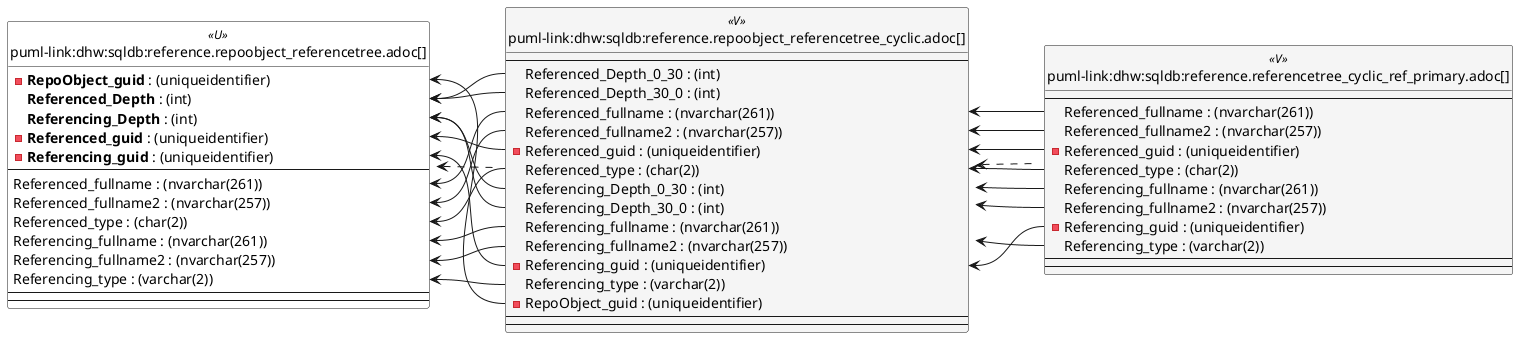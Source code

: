@startuml
left to right direction
'top to bottom direction
hide circle
'avoide "." issues:
set namespaceSeparator none


skinparam class {
  BackgroundColor White
  BackgroundColor<<FN>> Yellow
  BackgroundColor<<FS>> Yellow
  BackgroundColor<<FT>> LightGray
  BackgroundColor<<IF>> Yellow
  BackgroundColor<<IS>> Yellow
  BackgroundColor<<P>> Aqua
  BackgroundColor<<PC>> Aqua
  BackgroundColor<<SN>> Yellow
  BackgroundColor<<SO>> SlateBlue
  BackgroundColor<<TF>> LightGray
  BackgroundColor<<TR>> Tomato
  BackgroundColor<<U>> White
  BackgroundColor<<V>> WhiteSmoke
  BackgroundColor<<X>> Aqua
  BackgroundColor<<external>> AliceBlue
}


entity "puml-link:dhw:sqldb:reference.referencetree_cyclic_ref_primary.adoc[]" as reference.ReferenceTree_cyclic_ref_primary << V >> {
  --
  Referenced_fullname : (nvarchar(261))
  Referenced_fullname2 : (nvarchar(257))
  - Referenced_guid : (uniqueidentifier)
  Referenced_type : (char(2))
  Referencing_fullname : (nvarchar(261))
  Referencing_fullname2 : (nvarchar(257))
  - Referencing_guid : (uniqueidentifier)
  Referencing_type : (varchar(2))
  --
  --
}

entity "puml-link:dhw:sqldb:reference.repoobject_referencetree.adoc[]" as reference.RepoObject_ReferenceTree << U >> {
  - **RepoObject_guid** : (uniqueidentifier)
  **Referenced_Depth** : (int)
  **Referencing_Depth** : (int)
  - **Referenced_guid** : (uniqueidentifier)
  - **Referencing_guid** : (uniqueidentifier)
  --
  Referenced_fullname : (nvarchar(261))
  Referenced_fullname2 : (nvarchar(257))
  Referenced_type : (char(2))
  Referencing_fullname : (nvarchar(261))
  Referencing_fullname2 : (nvarchar(257))
  Referencing_type : (varchar(2))
  --
  --
}

entity "puml-link:dhw:sqldb:reference.repoobject_referencetree_cyclic.adoc[]" as reference.RepoObject_ReferenceTree_cyclic << V >> {
  --
  Referenced_Depth_0_30 : (int)
  Referenced_Depth_30_0 : (int)
  Referenced_fullname : (nvarchar(261))
  Referenced_fullname2 : (nvarchar(257))
  - Referenced_guid : (uniqueidentifier)
  Referenced_type : (char(2))
  Referencing_Depth_0_30 : (int)
  Referencing_Depth_30_0 : (int)
  Referencing_fullname : (nvarchar(261))
  Referencing_fullname2 : (nvarchar(257))
  - Referencing_guid : (uniqueidentifier)
  Referencing_type : (varchar(2))
  - RepoObject_guid : (uniqueidentifier)
  --
  --
}

reference.RepoObject_ReferenceTree <.. reference.RepoObject_ReferenceTree_cyclic
reference.RepoObject_ReferenceTree_cyclic <.. reference.ReferenceTree_cyclic_ref_primary
"reference.RepoObject_ReferenceTree::Referenced_Depth" <-- "reference.RepoObject_ReferenceTree_cyclic::Referenced_Depth_30_0"
"reference.RepoObject_ReferenceTree::Referenced_Depth" <-- "reference.RepoObject_ReferenceTree_cyclic::Referenced_Depth_0_30"
"reference.RepoObject_ReferenceTree::Referenced_fullname" <-- "reference.RepoObject_ReferenceTree_cyclic::Referenced_fullname"
"reference.RepoObject_ReferenceTree::Referenced_fullname2" <-- "reference.RepoObject_ReferenceTree_cyclic::Referenced_fullname2"
"reference.RepoObject_ReferenceTree::Referenced_guid" <-- "reference.RepoObject_ReferenceTree_cyclic::Referenced_guid"
"reference.RepoObject_ReferenceTree::Referenced_type" <-- "reference.RepoObject_ReferenceTree_cyclic::Referenced_type"
"reference.RepoObject_ReferenceTree::Referencing_Depth" <-- "reference.RepoObject_ReferenceTree_cyclic::Referencing_Depth_30_0"
"reference.RepoObject_ReferenceTree::Referencing_Depth" <-- "reference.RepoObject_ReferenceTree_cyclic::Referencing_Depth_0_30"
"reference.RepoObject_ReferenceTree::Referencing_fullname" <-- "reference.RepoObject_ReferenceTree_cyclic::Referencing_fullname"
"reference.RepoObject_ReferenceTree::Referencing_fullname2" <-- "reference.RepoObject_ReferenceTree_cyclic::Referencing_fullname2"
"reference.RepoObject_ReferenceTree::Referencing_guid" <-- "reference.RepoObject_ReferenceTree_cyclic::Referencing_guid"
"reference.RepoObject_ReferenceTree::Referencing_type" <-- "reference.RepoObject_ReferenceTree_cyclic::Referencing_type"
"reference.RepoObject_ReferenceTree::RepoObject_guid" <-- "reference.RepoObject_ReferenceTree_cyclic::RepoObject_guid"
"reference.RepoObject_ReferenceTree_cyclic::Referenced_fullname" <-- "reference.ReferenceTree_cyclic_ref_primary::Referenced_fullname"
"reference.RepoObject_ReferenceTree_cyclic::Referenced_fullname2" <-- "reference.ReferenceTree_cyclic_ref_primary::Referenced_fullname2"
"reference.RepoObject_ReferenceTree_cyclic::Referenced_guid" <-- "reference.ReferenceTree_cyclic_ref_primary::Referenced_guid"
"reference.RepoObject_ReferenceTree_cyclic::Referenced_type" <-- "reference.ReferenceTree_cyclic_ref_primary::Referenced_type"
"reference.RepoObject_ReferenceTree_cyclic::referencing_fullname" <-- "reference.ReferenceTree_cyclic_ref_primary::Referencing_fullname"
"reference.RepoObject_ReferenceTree_cyclic::referencing_fullname2" <-- "reference.ReferenceTree_cyclic_ref_primary::Referencing_fullname2"
"reference.RepoObject_ReferenceTree_cyclic::Referencing_guid" <-- "reference.ReferenceTree_cyclic_ref_primary::Referencing_guid"
"reference.RepoObject_ReferenceTree_cyclic::referencing_type" <-- "reference.ReferenceTree_cyclic_ref_primary::Referencing_type"
@enduml

